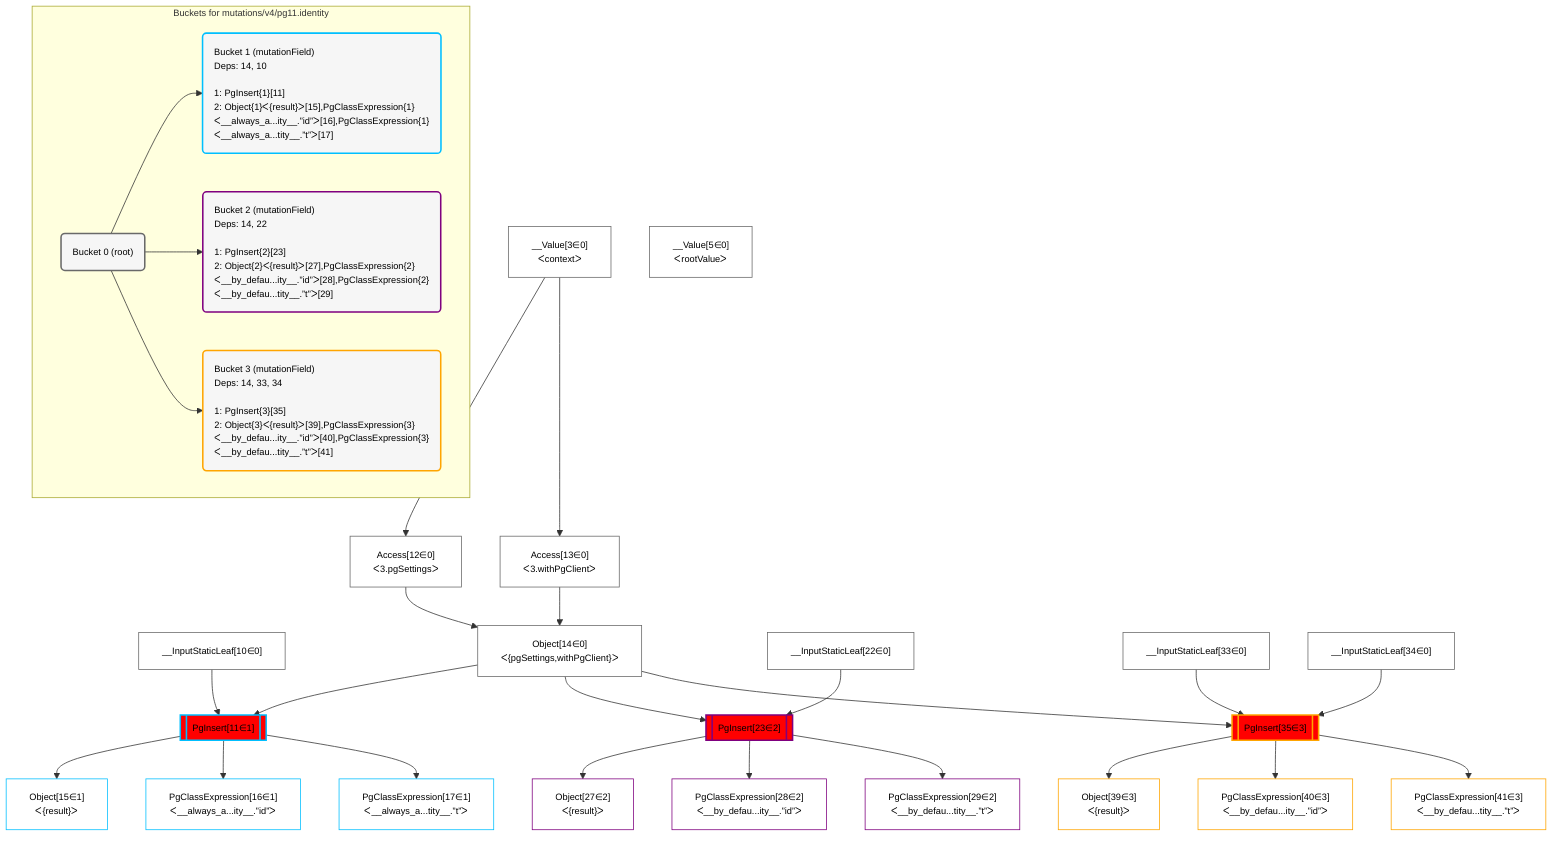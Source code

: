 %%{init: {'themeVariables': { 'fontSize': '12px'}}}%%
graph TD
    classDef path fill:#eee,stroke:#000,color:#000
    classDef plan fill:#fff,stroke-width:1px,color:#000
    classDef itemplan fill:#fff,stroke-width:2px,color:#000
    classDef sideeffectplan fill:#f00,stroke-width:2px,color:#000
    classDef bucket fill:#f6f6f6,color:#000,stroke-width:2px,text-align:left


    %% define steps
    __Value3["__Value[3∈0]<br />ᐸcontextᐳ"]:::plan
    __Value5["__Value[5∈0]<br />ᐸrootValueᐳ"]:::plan
    __InputStaticLeaf10["__InputStaticLeaf[10∈0]"]:::plan
    Access12["Access[12∈0]<br />ᐸ3.pgSettingsᐳ"]:::plan
    Access13["Access[13∈0]<br />ᐸ3.withPgClientᐳ"]:::plan
    Object14["Object[14∈0]<br />ᐸ{pgSettings,withPgClient}ᐳ"]:::plan
    PgInsert11[["PgInsert[11∈1]"]]:::sideeffectplan
    Object15["Object[15∈1]<br />ᐸ{result}ᐳ"]:::plan
    PgClassExpression16["PgClassExpression[16∈1]<br />ᐸ__always_a...ity__.”id”ᐳ"]:::plan
    PgClassExpression17["PgClassExpression[17∈1]<br />ᐸ__always_a...tity__.”t”ᐳ"]:::plan
    __InputStaticLeaf22["__InputStaticLeaf[22∈0]"]:::plan
    PgInsert23[["PgInsert[23∈2]"]]:::sideeffectplan
    Object27["Object[27∈2]<br />ᐸ{result}ᐳ"]:::plan
    PgClassExpression28["PgClassExpression[28∈2]<br />ᐸ__by_defau...ity__.”id”ᐳ"]:::plan
    PgClassExpression29["PgClassExpression[29∈2]<br />ᐸ__by_defau...tity__.”t”ᐳ"]:::plan
    __InputStaticLeaf33["__InputStaticLeaf[33∈0]"]:::plan
    __InputStaticLeaf34["__InputStaticLeaf[34∈0]"]:::plan
    PgInsert35[["PgInsert[35∈3]"]]:::sideeffectplan
    Object39["Object[39∈3]<br />ᐸ{result}ᐳ"]:::plan
    PgClassExpression40["PgClassExpression[40∈3]<br />ᐸ__by_defau...ity__.”id”ᐳ"]:::plan
    PgClassExpression41["PgClassExpression[41∈3]<br />ᐸ__by_defau...tity__.”t”ᐳ"]:::plan

    %% plan dependencies
    __Value3 --> Access12
    __Value3 --> Access13
    Access12 & Access13 --> Object14
    Object14 & __InputStaticLeaf10 --> PgInsert11
    PgInsert11 --> Object15
    PgInsert11 --> PgClassExpression16
    PgInsert11 --> PgClassExpression17
    Object14 & __InputStaticLeaf22 --> PgInsert23
    PgInsert23 --> Object27
    PgInsert23 --> PgClassExpression28
    PgInsert23 --> PgClassExpression29
    Object14 & __InputStaticLeaf33 & __InputStaticLeaf34 --> PgInsert35
    PgInsert35 --> Object39
    PgInsert35 --> PgClassExpression40
    PgInsert35 --> PgClassExpression41

    subgraph "Buckets for mutations/v4/pg11.identity"
    Bucket0("Bucket 0 (root)"):::bucket
    classDef bucket0 stroke:#696969
    class Bucket0,__Value3,__Value5,__InputStaticLeaf10,Access12,Access13,Object14,__InputStaticLeaf22,__InputStaticLeaf33,__InputStaticLeaf34 bucket0
    Bucket1("Bucket 1 (mutationField)<br />Deps: 14, 10<br /><br />1: PgInsert{1}[11]<br />2: Object{1}ᐸ{result}ᐳ[15],PgClassExpression{1}ᐸ__always_a...ity__.”id”ᐳ[16],PgClassExpression{1}ᐸ__always_a...tity__.”t”ᐳ[17]"):::bucket
    classDef bucket1 stroke:#00bfff
    class Bucket1,PgInsert11,Object15,PgClassExpression16,PgClassExpression17 bucket1
    Bucket2("Bucket 2 (mutationField)<br />Deps: 14, 22<br /><br />1: PgInsert{2}[23]<br />2: Object{2}ᐸ{result}ᐳ[27],PgClassExpression{2}ᐸ__by_defau...ity__.”id”ᐳ[28],PgClassExpression{2}ᐸ__by_defau...tity__.”t”ᐳ[29]"):::bucket
    classDef bucket2 stroke:#7f007f
    class Bucket2,PgInsert23,Object27,PgClassExpression28,PgClassExpression29 bucket2
    Bucket3("Bucket 3 (mutationField)<br />Deps: 14, 33, 34<br /><br />1: PgInsert{3}[35]<br />2: Object{3}ᐸ{result}ᐳ[39],PgClassExpression{3}ᐸ__by_defau...ity__.”id”ᐳ[40],PgClassExpression{3}ᐸ__by_defau...tity__.”t”ᐳ[41]"):::bucket
    classDef bucket3 stroke:#ffa500
    class Bucket3,PgInsert35,Object39,PgClassExpression40,PgClassExpression41 bucket3
    Bucket0 --> Bucket1 & Bucket2 & Bucket3
    end
